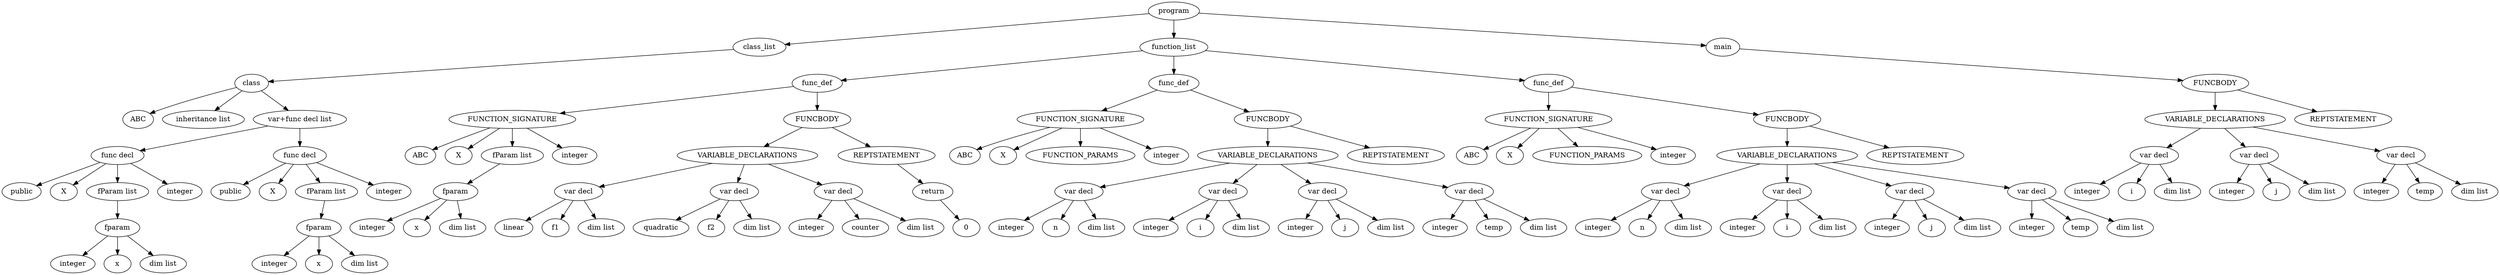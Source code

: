 digraph AST {
0[label="program"]
0->1
0->29
0->132
132[label="main"]
132->133
133[label="FUNCBODY"]
133->134
133->150
150[label="REPTSTATEMENT"]
134[label="VARIABLE_DECLARATIONS"]
134->136
134->141
134->146
146[label="var decl"]
146->145
146->147
146->148
148[label="dim list"]
147[label="temp"]
145[label="integer"]
141[label="var decl"]
141->140
141->142
141->143
143[label="dim list"]
142[label="j"]
140[label="integer"]
136[label="var decl"]
136->135
136->137
136->138
138[label="dim list"]
137[label="i"]
135[label="integer"]
29[label="function_list"]
29->30
29->68
29->100
100[label="func_def"]
100->101
100->108
108[label="FUNCBODY"]
108->109
108->130
130[label="REPTSTATEMENT"]
109[label="VARIABLE_DECLARATIONS"]
109->111
109->116
109->121
109->126
126[label="var decl"]
126->125
126->127
126->128
128[label="dim list"]
127[label="temp"]
125[label="integer"]
121[label="var decl"]
121->120
121->122
121->123
123[label="dim list"]
122[label="j"]
120[label="integer"]
116[label="var decl"]
116->115
116->117
116->118
118[label="dim list"]
117[label="i"]
115[label="integer"]
111[label="var decl"]
111->110
111->112
111->113
113[label="dim list"]
112[label="n"]
110[label="integer"]
101[label="FUNCTION_SIGNATURE"]
101->102
101->104
101->106
101->107
107[label="integer"]
106[label="FUNCTION_PARAMS"]
104[label="X"]
102[label="ABC"]
68[label="func_def"]
68->69
68->76
76[label="FUNCBODY"]
76->77
76->98
98[label="REPTSTATEMENT"]
77[label="VARIABLE_DECLARATIONS"]
77->79
77->84
77->89
77->94
94[label="var decl"]
94->93
94->95
94->96
96[label="dim list"]
95[label="temp"]
93[label="integer"]
89[label="var decl"]
89->88
89->90
89->91
91[label="dim list"]
90[label="j"]
88[label="integer"]
84[label="var decl"]
84->83
84->85
84->86
86[label="dim list"]
85[label="i"]
83[label="integer"]
79[label="var decl"]
79->78
79->80
79->81
81[label="dim list"]
80[label="n"]
78[label="integer"]
69[label="FUNCTION_SIGNATURE"]
69->70
69->72
69->74
69->75
75[label="integer"]
74[label="FUNCTION_PARAMS"]
72[label="X"]
70[label="ABC"]
30[label="func_def"]
30->31
30->43
43[label="FUNCBODY"]
43->44
43->60
60[label="REPTSTATEMENT"]
60->61
61[label="return"]
61->62
62[label="0"]
44[label="VARIABLE_DECLARATIONS"]
44->46
44->51
44->56
56[label="var decl"]
56->55
56->57
56->58
58[label="dim list"]
57[label="counter"]
55[label="integer"]
51[label="var decl"]
51->50
51->52
51->53
53[label="dim list"]
52[label="f2"]
50[label="quadratic"]
46[label="var decl"]
46->45
46->47
46->48
48[label="dim list"]
47[label="f1"]
45[label="linear"]
31[label="FUNCTION_SIGNATURE"]
31->32
31->34
31->36
31->42
42[label="integer"]
36[label="fParam list"]
36->37
37[label="fparam"]
37->38
37->39
37->40
40[label="dim list"]
39[label="x"]
38[label="integer"]
34[label="X"]
32[label="ABC"]
1[label="class_list"]
1->2
2[label="class"]
2->3
2->4
2->5
5[label="var+func decl list"]
5->8
5->19
19[label="func decl"]
19->17
19->18
19->20
19->26
26[label="integer"]
20[label="fParam list"]
20->21
21[label="fparam"]
21->22
21->23
21->24
24[label="dim list"]
23[label="x"]
22[label="integer"]
18[label="X"]
17[label="public"]
8[label="func decl"]
8->6
8->7
8->9
8->15
15[label="integer"]
9[label="fParam list"]
9->10
10[label="fparam"]
10->11
10->12
10->13
13[label="dim list"]
12[label="x"]
11[label="integer"]
7[label="X"]
6[label="public"]
4[label="inheritance list"]
3[label="ABC"]
}
